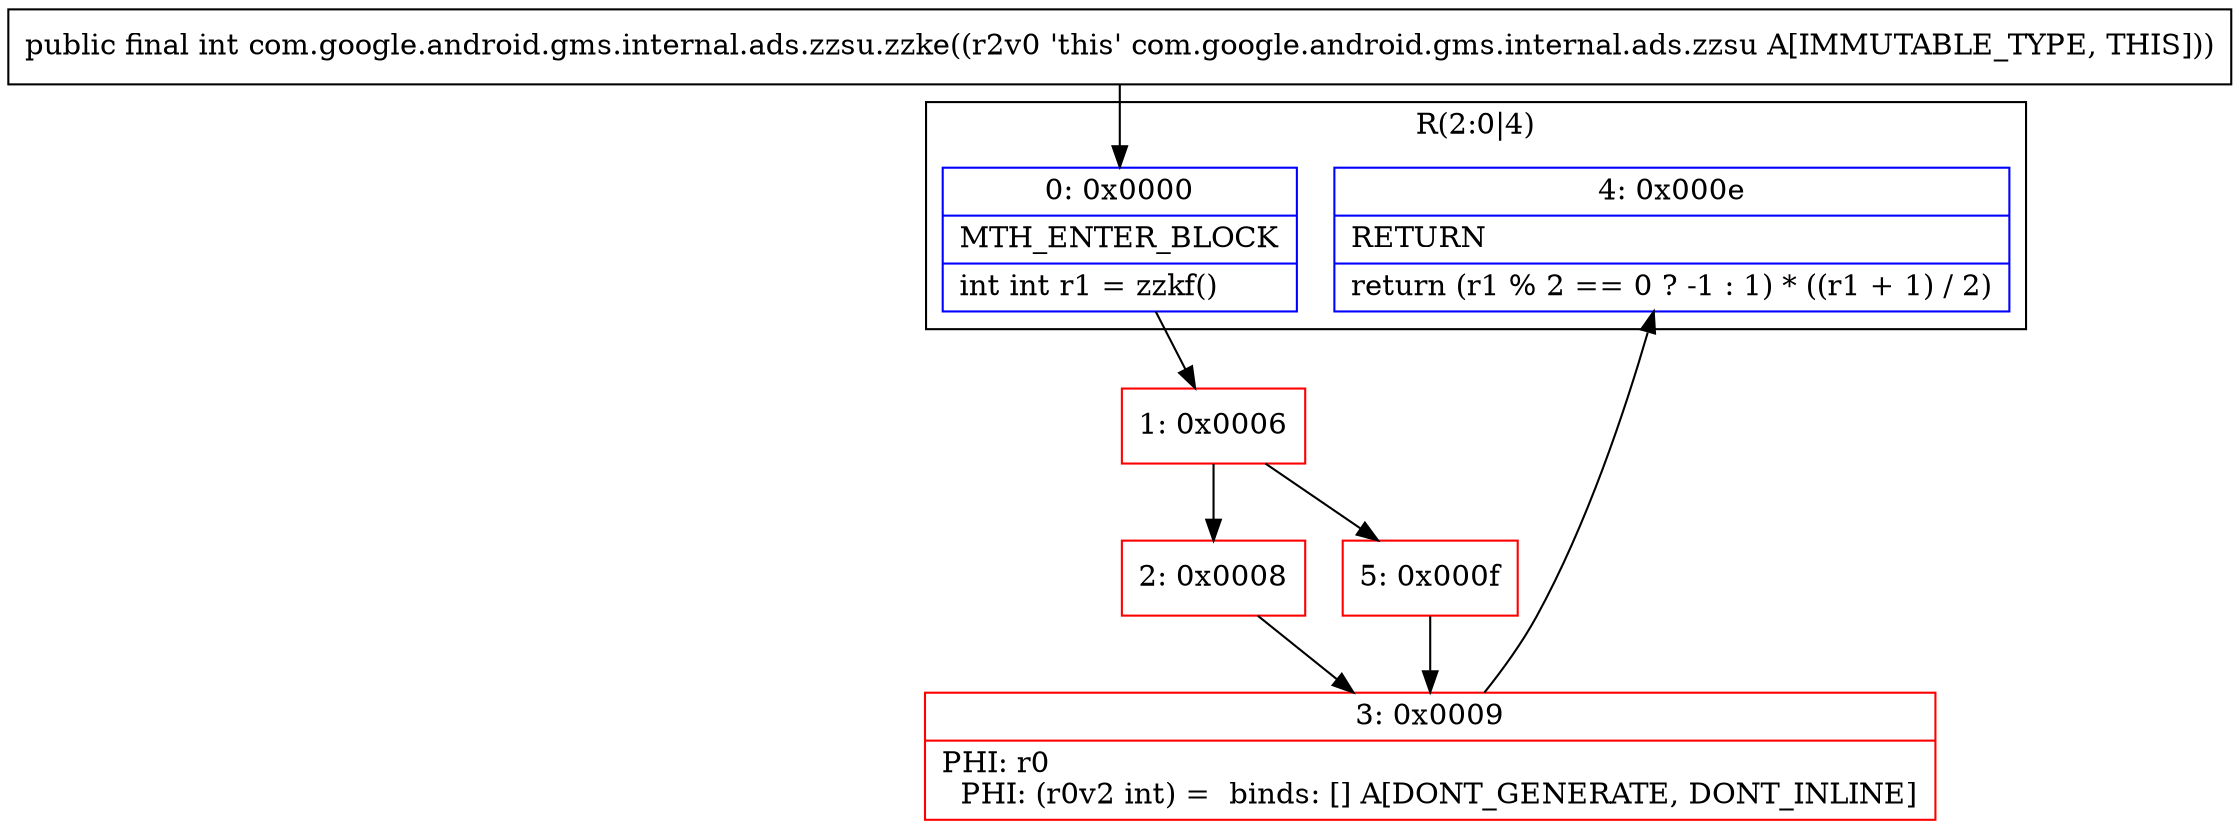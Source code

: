 digraph "CFG forcom.google.android.gms.internal.ads.zzsu.zzke()I" {
subgraph cluster_Region_1661154585 {
label = "R(2:0|4)";
node [shape=record,color=blue];
Node_0 [shape=record,label="{0\:\ 0x0000|MTH_ENTER_BLOCK\l|int int r1 = zzkf()\l}"];
Node_4 [shape=record,label="{4\:\ 0x000e|RETURN\l|return (r1 % 2 == 0 ? \-1 : 1) * ((r1 + 1) \/ 2)\l}"];
}
Node_1 [shape=record,color=red,label="{1\:\ 0x0006}"];
Node_2 [shape=record,color=red,label="{2\:\ 0x0008}"];
Node_3 [shape=record,color=red,label="{3\:\ 0x0009|PHI: r0 \l  PHI: (r0v2 int) =  binds: [] A[DONT_GENERATE, DONT_INLINE]\l}"];
Node_5 [shape=record,color=red,label="{5\:\ 0x000f}"];
MethodNode[shape=record,label="{public final int com.google.android.gms.internal.ads.zzsu.zzke((r2v0 'this' com.google.android.gms.internal.ads.zzsu A[IMMUTABLE_TYPE, THIS])) }"];
MethodNode -> Node_0;
Node_0 -> Node_1;
Node_1 -> Node_2;
Node_1 -> Node_5;
Node_2 -> Node_3;
Node_3 -> Node_4;
Node_5 -> Node_3;
}

